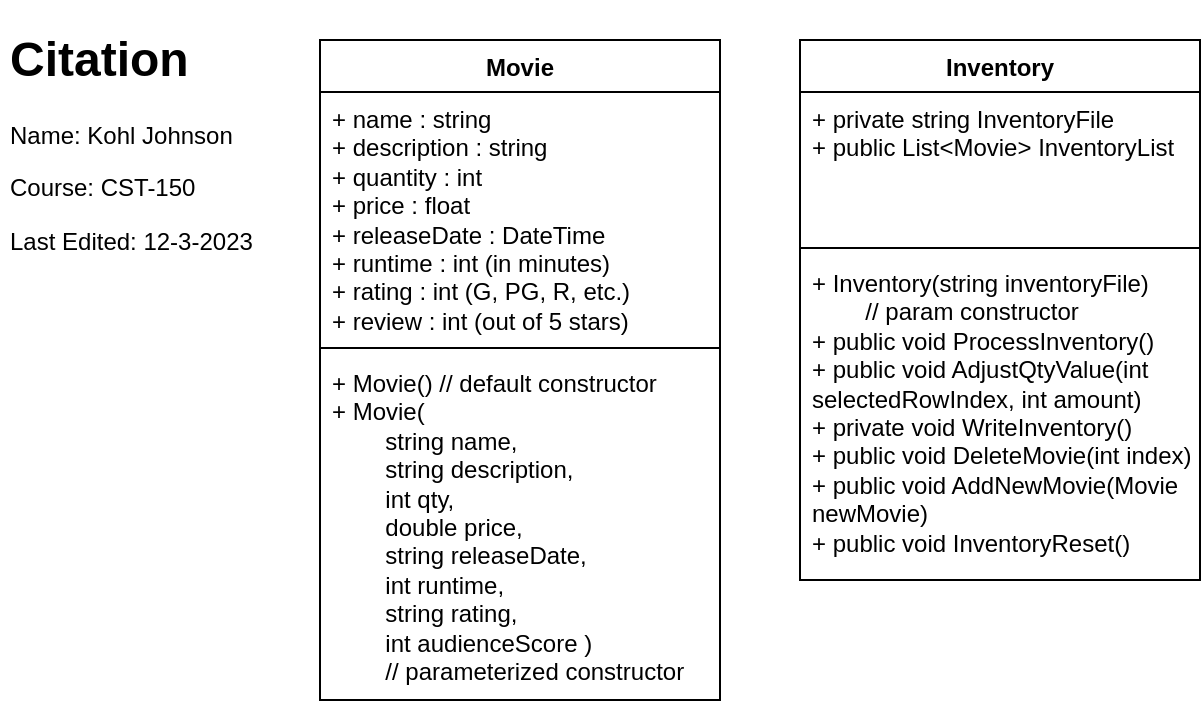 <mxfile version="22.1.5" type="device">
  <diagram name="Page-1" id="_6BiKA8_USuyzhedHKEJ">
    <mxGraphModel dx="1395" dy="1750" grid="1" gridSize="10" guides="1" tooltips="1" connect="1" arrows="1" fold="1" page="1" pageScale="1" pageWidth="850" pageHeight="1100" math="0" shadow="0">
      <root>
        <mxCell id="0" />
        <mxCell id="1" parent="0" />
        <mxCell id="FftS-wdkAc_91_QSJLJ4-1" value="Movie" style="swimlane;fontStyle=1;align=center;verticalAlign=top;childLayout=stackLayout;horizontal=1;startSize=26;horizontalStack=0;resizeParent=1;resizeParentMax=0;resizeLast=0;collapsible=1;marginBottom=0;whiteSpace=wrap;html=1;" parent="1" vertex="1">
          <mxGeometry x="160" y="10" width="200" height="330" as="geometry" />
        </mxCell>
        <mxCell id="FftS-wdkAc_91_QSJLJ4-2" value="+ name : string&lt;br&gt;+ description : string&lt;br&gt;+ quantity : int&lt;br&gt;+ price : float&lt;br&gt;+ releaseDate : DateTime&lt;br&gt;+ runtime : int (in minutes)&lt;br&gt;+ rating : int (G, PG, R, etc.)&lt;br&gt;+ review : int (out of 5 stars)" style="text;strokeColor=none;fillColor=none;align=left;verticalAlign=top;spacingLeft=4;spacingRight=4;overflow=hidden;rotatable=0;points=[[0,0.5],[1,0.5]];portConstraint=eastwest;whiteSpace=wrap;html=1;" parent="FftS-wdkAc_91_QSJLJ4-1" vertex="1">
          <mxGeometry y="26" width="200" height="124" as="geometry" />
        </mxCell>
        <mxCell id="FftS-wdkAc_91_QSJLJ4-3" value="" style="line;strokeWidth=1;fillColor=none;align=left;verticalAlign=middle;spacingTop=-1;spacingLeft=3;spacingRight=3;rotatable=0;labelPosition=right;points=[];portConstraint=eastwest;strokeColor=inherit;" parent="FftS-wdkAc_91_QSJLJ4-1" vertex="1">
          <mxGeometry y="150" width="200" height="8" as="geometry" />
        </mxCell>
        <mxCell id="FftS-wdkAc_91_QSJLJ4-4" value="+ Movie() // default constructor&lt;br&gt;+ Movie(&lt;br&gt;&lt;span style=&quot;white-space: pre;&quot;&gt;&#x9;&lt;/span&gt;string name,&lt;br&gt;&lt;span style=&quot;white-space: pre;&quot;&gt;&#x9;&lt;/span&gt;string description,&lt;br&gt;&lt;span style=&quot;white-space: pre;&quot;&gt;&#x9;&lt;/span&gt;int qty,&lt;br&gt;&lt;span style=&quot;white-space: pre;&quot;&gt;&#x9;&lt;/span&gt;double price,&lt;br&gt;&lt;span style=&quot;white-space: pre;&quot;&gt;&#x9;&lt;/span&gt;string releaseDate,&lt;br&gt;&lt;span style=&quot;white-space: pre;&quot;&gt;&#x9;&lt;/span&gt;int runtime,&lt;br&gt;&lt;span style=&quot;white-space: pre;&quot;&gt;&#x9;&lt;/span&gt;string rating,&lt;br&gt;&lt;span style=&quot;white-space: pre;&quot;&gt;&#x9;&lt;/span&gt;int audienceScore )&lt;br&gt;&lt;span style=&quot;white-space: pre;&quot;&gt;&#x9;&lt;/span&gt;// parameterized constructor" style="text;strokeColor=none;fillColor=none;align=left;verticalAlign=top;spacingLeft=4;spacingRight=4;overflow=hidden;rotatable=0;points=[[0,0.5],[1,0.5]];portConstraint=eastwest;whiteSpace=wrap;html=1;" parent="FftS-wdkAc_91_QSJLJ4-1" vertex="1">
          <mxGeometry y="158" width="200" height="172" as="geometry" />
        </mxCell>
        <mxCell id="ZiQiTLU9SRPEwD2VESwH-1" value="&lt;h1 style=&quot;border-color: var(--border-color);&quot;&gt;Citation&lt;/h1&gt;&lt;h1&gt;&lt;p style=&quot;border-color: var(--border-color); font-size: 12px; font-weight: 400;&quot;&gt;Name: Kohl Johnson&lt;/p&gt;&lt;p style=&quot;border-color: var(--border-color); font-size: 12px; font-weight: 400;&quot;&gt;Course: CST-150&lt;/p&gt;&lt;p style=&quot;border-color: var(--border-color); font-size: 12px; font-weight: 400;&quot;&gt;Last Edited: 12-3-2023&lt;/p&gt;&lt;/h1&gt;" style="text;html=1;strokeColor=none;fillColor=none;spacing=5;spacingTop=-20;whiteSpace=wrap;overflow=hidden;rounded=0;" parent="1" vertex="1">
          <mxGeometry width="190" height="120" as="geometry" />
        </mxCell>
        <mxCell id="8Ad07M57a2ex5SobZJwm-1" value="Inventory" style="swimlane;fontStyle=1;align=center;verticalAlign=top;childLayout=stackLayout;horizontal=1;startSize=26;horizontalStack=0;resizeParent=1;resizeParentMax=0;resizeLast=0;collapsible=1;marginBottom=0;whiteSpace=wrap;html=1;" parent="1" vertex="1">
          <mxGeometry x="400" y="10" width="200" height="270" as="geometry" />
        </mxCell>
        <mxCell id="8Ad07M57a2ex5SobZJwm-2" value="+ private string InventoryFile&lt;br&gt;+ public List&amp;lt;Movie&amp;gt; InventoryList" style="text;strokeColor=none;fillColor=none;align=left;verticalAlign=top;spacingLeft=4;spacingRight=4;overflow=hidden;rotatable=0;points=[[0,0.5],[1,0.5]];portConstraint=eastwest;whiteSpace=wrap;html=1;" parent="8Ad07M57a2ex5SobZJwm-1" vertex="1">
          <mxGeometry y="26" width="200" height="74" as="geometry" />
        </mxCell>
        <mxCell id="8Ad07M57a2ex5SobZJwm-3" value="" style="line;strokeWidth=1;fillColor=none;align=left;verticalAlign=middle;spacingTop=-1;spacingLeft=3;spacingRight=3;rotatable=0;labelPosition=right;points=[];portConstraint=eastwest;strokeColor=inherit;" parent="8Ad07M57a2ex5SobZJwm-1" vertex="1">
          <mxGeometry y="100" width="200" height="8" as="geometry" />
        </mxCell>
        <mxCell id="8Ad07M57a2ex5SobZJwm-4" value="+ Inventory(string inventoryFile)&amp;nbsp;&lt;br&gt;&lt;span style=&quot;white-space: pre;&quot;&gt;&#x9;&lt;/span&gt;// param constructor&lt;br&gt;+ public void ProcessInventory()&lt;br&gt;+ public void AdjustQtyValue(int selectedRowIndex, int amount)&lt;br&gt;+ private void WriteInventory()&lt;br&gt;+ public void DeleteMovie(int index)&lt;br&gt;+ public void AddNewMovie(Movie newMovie)&lt;br&gt;+ public void InventoryReset()&lt;br&gt;" style="text;strokeColor=none;fillColor=none;align=left;verticalAlign=top;spacingLeft=4;spacingRight=4;overflow=hidden;rotatable=0;points=[[0,0.5],[1,0.5]];portConstraint=eastwest;whiteSpace=wrap;html=1;" parent="8Ad07M57a2ex5SobZJwm-1" vertex="1">
          <mxGeometry y="108" width="200" height="162" as="geometry" />
        </mxCell>
      </root>
    </mxGraphModel>
  </diagram>
</mxfile>
